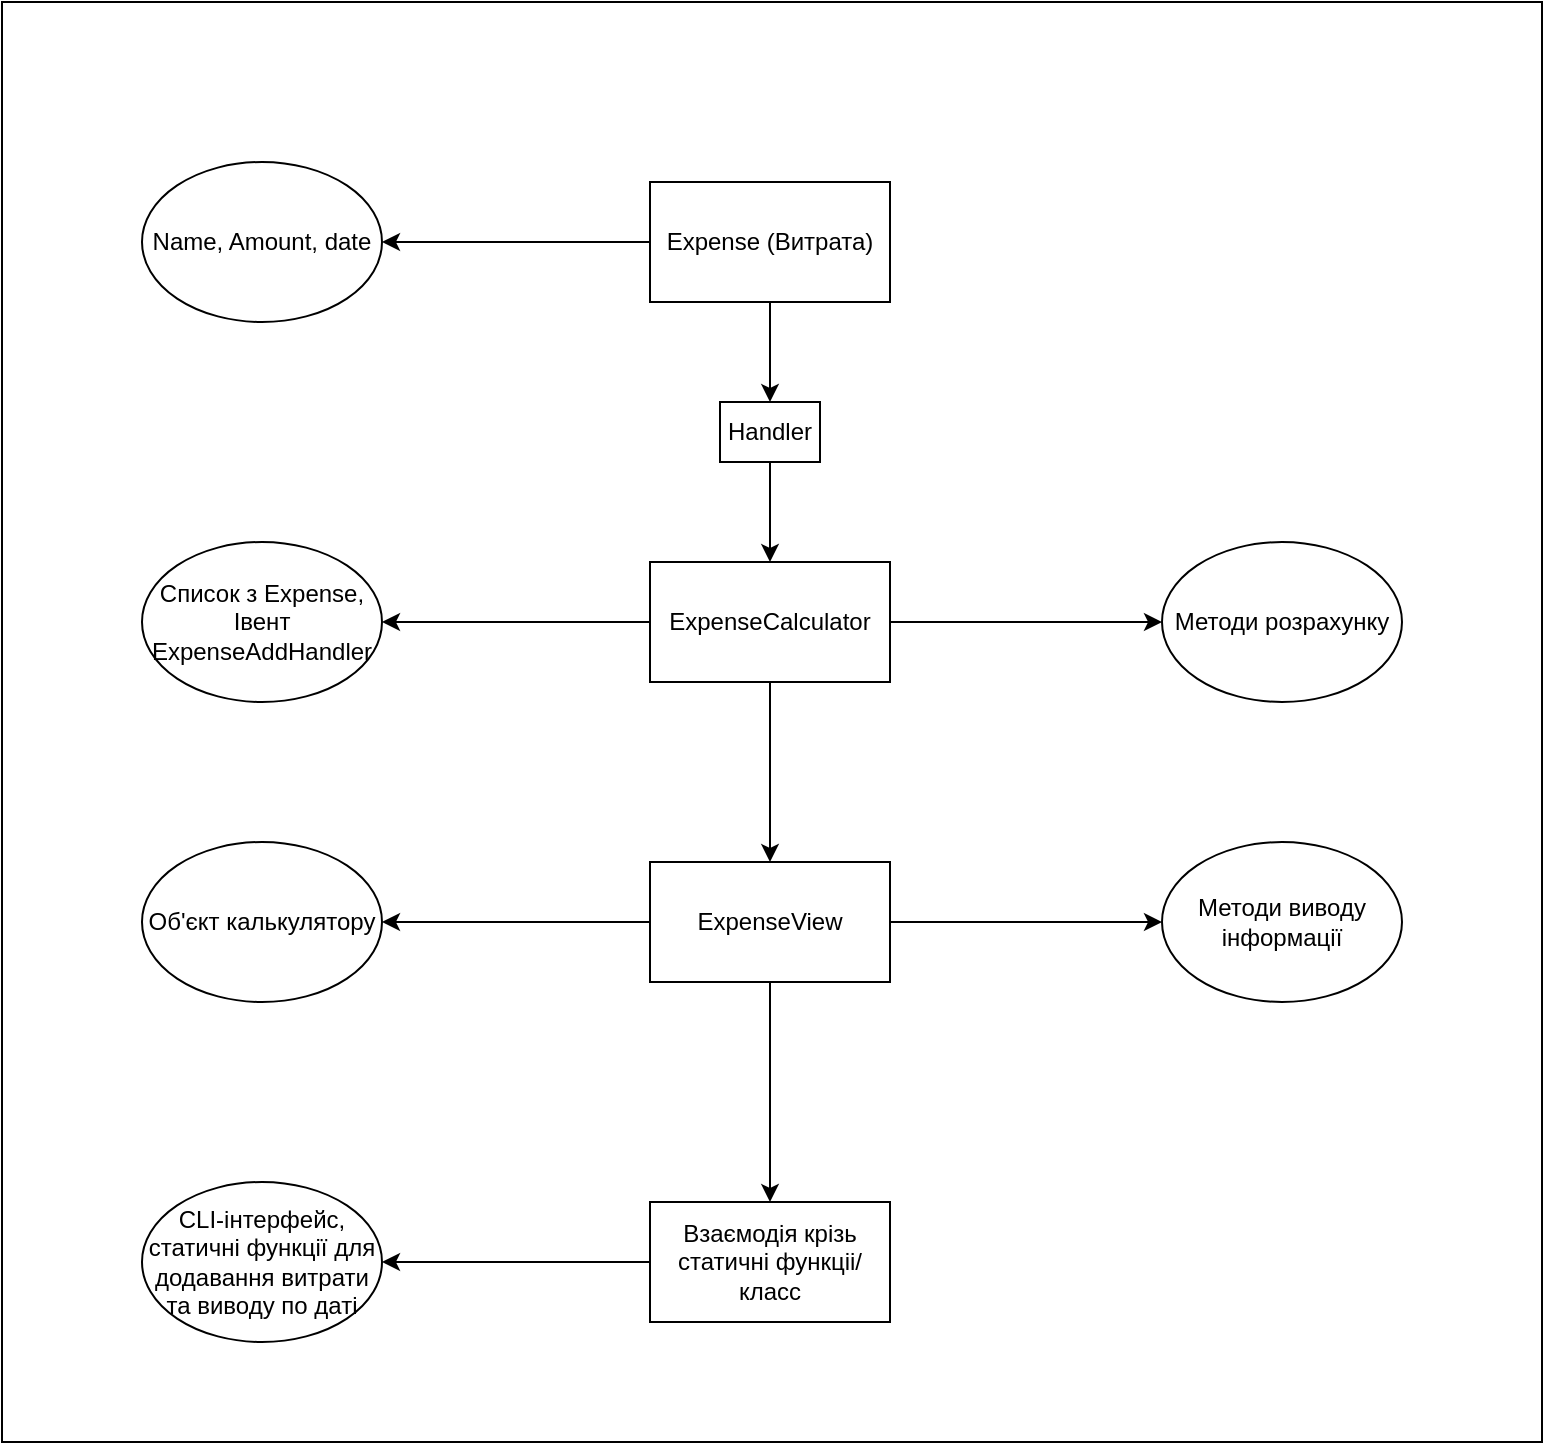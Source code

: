 <mxfile version="24.2.1" type="device">
  <diagram name="Страница — 1" id="3cmSoiL8Tga0z7wuwOuM">
    <mxGraphModel dx="1434" dy="796" grid="1" gridSize="10" guides="1" tooltips="1" connect="1" arrows="1" fold="1" page="1" pageScale="1" pageWidth="827" pageHeight="1169" math="0" shadow="0">
      <root>
        <mxCell id="0" />
        <mxCell id="1" parent="0" />
        <mxCell id="D6AOw8S2hh5UcfHNL8vd-1" value="" style="rounded=0;whiteSpace=wrap;html=1;" vertex="1" parent="1">
          <mxGeometry x="40" y="30" width="770" height="720" as="geometry" />
        </mxCell>
        <mxCell id="D6AOw8S2hh5UcfHNL8vd-6" style="edgeStyle=orthogonalEdgeStyle;rounded=0;orthogonalLoop=1;jettySize=auto;html=1;entryX=0.5;entryY=0;entryDx=0;entryDy=0;" edge="1" parent="1" source="D6AOw8S2hh5UcfHNL8vd-3" target="D6AOw8S2hh5UcfHNL8vd-5">
          <mxGeometry relative="1" as="geometry" />
        </mxCell>
        <mxCell id="D6AOw8S2hh5UcfHNL8vd-14" style="edgeStyle=orthogonalEdgeStyle;rounded=0;orthogonalLoop=1;jettySize=auto;html=1;" edge="1" parent="1" source="D6AOw8S2hh5UcfHNL8vd-3" target="D6AOw8S2hh5UcfHNL8vd-13">
          <mxGeometry relative="1" as="geometry" />
        </mxCell>
        <mxCell id="D6AOw8S2hh5UcfHNL8vd-3" value="Expense (Витрата)" style="rounded=0;whiteSpace=wrap;html=1;" vertex="1" parent="1">
          <mxGeometry x="364" y="120" width="120" height="60" as="geometry" />
        </mxCell>
        <mxCell id="D6AOw8S2hh5UcfHNL8vd-9" style="edgeStyle=orthogonalEdgeStyle;rounded=0;orthogonalLoop=1;jettySize=auto;html=1;" edge="1" parent="1" source="D6AOw8S2hh5UcfHNL8vd-4" target="D6AOw8S2hh5UcfHNL8vd-8">
          <mxGeometry relative="1" as="geometry" />
        </mxCell>
        <mxCell id="D6AOw8S2hh5UcfHNL8vd-16" style="edgeStyle=orthogonalEdgeStyle;rounded=0;orthogonalLoop=1;jettySize=auto;html=1;" edge="1" parent="1" source="D6AOw8S2hh5UcfHNL8vd-4" target="D6AOw8S2hh5UcfHNL8vd-15">
          <mxGeometry relative="1" as="geometry" />
        </mxCell>
        <mxCell id="D6AOw8S2hh5UcfHNL8vd-19" style="edgeStyle=orthogonalEdgeStyle;rounded=0;orthogonalLoop=1;jettySize=auto;html=1;" edge="1" parent="1" source="D6AOw8S2hh5UcfHNL8vd-4" target="D6AOw8S2hh5UcfHNL8vd-17">
          <mxGeometry relative="1" as="geometry" />
        </mxCell>
        <mxCell id="D6AOw8S2hh5UcfHNL8vd-4" value="ExpenseCalculator" style="rounded=0;whiteSpace=wrap;html=1;" vertex="1" parent="1">
          <mxGeometry x="364" y="310" width="120" height="60" as="geometry" />
        </mxCell>
        <mxCell id="D6AOw8S2hh5UcfHNL8vd-7" style="edgeStyle=orthogonalEdgeStyle;rounded=0;orthogonalLoop=1;jettySize=auto;html=1;entryX=0.5;entryY=0;entryDx=0;entryDy=0;" edge="1" parent="1" source="D6AOw8S2hh5UcfHNL8vd-5" target="D6AOw8S2hh5UcfHNL8vd-4">
          <mxGeometry relative="1" as="geometry" />
        </mxCell>
        <mxCell id="D6AOw8S2hh5UcfHNL8vd-5" value="Handler" style="rounded=0;whiteSpace=wrap;html=1;" vertex="1" parent="1">
          <mxGeometry x="399" y="230" width="50" height="30" as="geometry" />
        </mxCell>
        <mxCell id="D6AOw8S2hh5UcfHNL8vd-11" style="edgeStyle=orthogonalEdgeStyle;rounded=0;orthogonalLoop=1;jettySize=auto;html=1;" edge="1" parent="1" source="D6AOw8S2hh5UcfHNL8vd-8" target="D6AOw8S2hh5UcfHNL8vd-10">
          <mxGeometry relative="1" as="geometry" />
        </mxCell>
        <mxCell id="D6AOw8S2hh5UcfHNL8vd-21" style="edgeStyle=orthogonalEdgeStyle;rounded=0;orthogonalLoop=1;jettySize=auto;html=1;" edge="1" parent="1" source="D6AOw8S2hh5UcfHNL8vd-8" target="D6AOw8S2hh5UcfHNL8vd-20">
          <mxGeometry relative="1" as="geometry" />
        </mxCell>
        <mxCell id="D6AOw8S2hh5UcfHNL8vd-23" style="edgeStyle=orthogonalEdgeStyle;rounded=0;orthogonalLoop=1;jettySize=auto;html=1;" edge="1" parent="1" source="D6AOw8S2hh5UcfHNL8vd-8" target="D6AOw8S2hh5UcfHNL8vd-22">
          <mxGeometry relative="1" as="geometry" />
        </mxCell>
        <mxCell id="D6AOw8S2hh5UcfHNL8vd-8" value="ExpenseView" style="rounded=0;whiteSpace=wrap;html=1;" vertex="1" parent="1">
          <mxGeometry x="364" y="460" width="120" height="60" as="geometry" />
        </mxCell>
        <mxCell id="D6AOw8S2hh5UcfHNL8vd-25" style="edgeStyle=orthogonalEdgeStyle;rounded=0;orthogonalLoop=1;jettySize=auto;html=1;" edge="1" parent="1" source="D6AOw8S2hh5UcfHNL8vd-10" target="D6AOw8S2hh5UcfHNL8vd-24">
          <mxGeometry relative="1" as="geometry" />
        </mxCell>
        <mxCell id="D6AOw8S2hh5UcfHNL8vd-10" value="Взаємодія крізь статичні функціі/класс" style="rounded=0;whiteSpace=wrap;html=1;" vertex="1" parent="1">
          <mxGeometry x="364" y="630" width="120" height="60" as="geometry" />
        </mxCell>
        <mxCell id="D6AOw8S2hh5UcfHNL8vd-13" value="Name, Amount, date" style="ellipse;whiteSpace=wrap;html=1;" vertex="1" parent="1">
          <mxGeometry x="110" y="110" width="120" height="80" as="geometry" />
        </mxCell>
        <mxCell id="D6AOw8S2hh5UcfHNL8vd-15" value="Список з Expense, Івент ExpenseAddHandler" style="ellipse;whiteSpace=wrap;html=1;" vertex="1" parent="1">
          <mxGeometry x="110" y="300" width="120" height="80" as="geometry" />
        </mxCell>
        <mxCell id="D6AOw8S2hh5UcfHNL8vd-17" value="Методи розрахунку" style="ellipse;whiteSpace=wrap;html=1;" vertex="1" parent="1">
          <mxGeometry x="620" y="300" width="120" height="80" as="geometry" />
        </mxCell>
        <mxCell id="D6AOw8S2hh5UcfHNL8vd-20" value="Об&#39;єкт калькулятору" style="ellipse;whiteSpace=wrap;html=1;" vertex="1" parent="1">
          <mxGeometry x="110" y="450" width="120" height="80" as="geometry" />
        </mxCell>
        <mxCell id="D6AOw8S2hh5UcfHNL8vd-22" value="Методи виводу інформації" style="ellipse;whiteSpace=wrap;html=1;" vertex="1" parent="1">
          <mxGeometry x="620" y="450" width="120" height="80" as="geometry" />
        </mxCell>
        <mxCell id="D6AOw8S2hh5UcfHNL8vd-24" value="CLI-інтерфейс, статичні функції для додавання витрати та виводу по даті" style="ellipse;whiteSpace=wrap;html=1;" vertex="1" parent="1">
          <mxGeometry x="110" y="620" width="120" height="80" as="geometry" />
        </mxCell>
      </root>
    </mxGraphModel>
  </diagram>
</mxfile>
